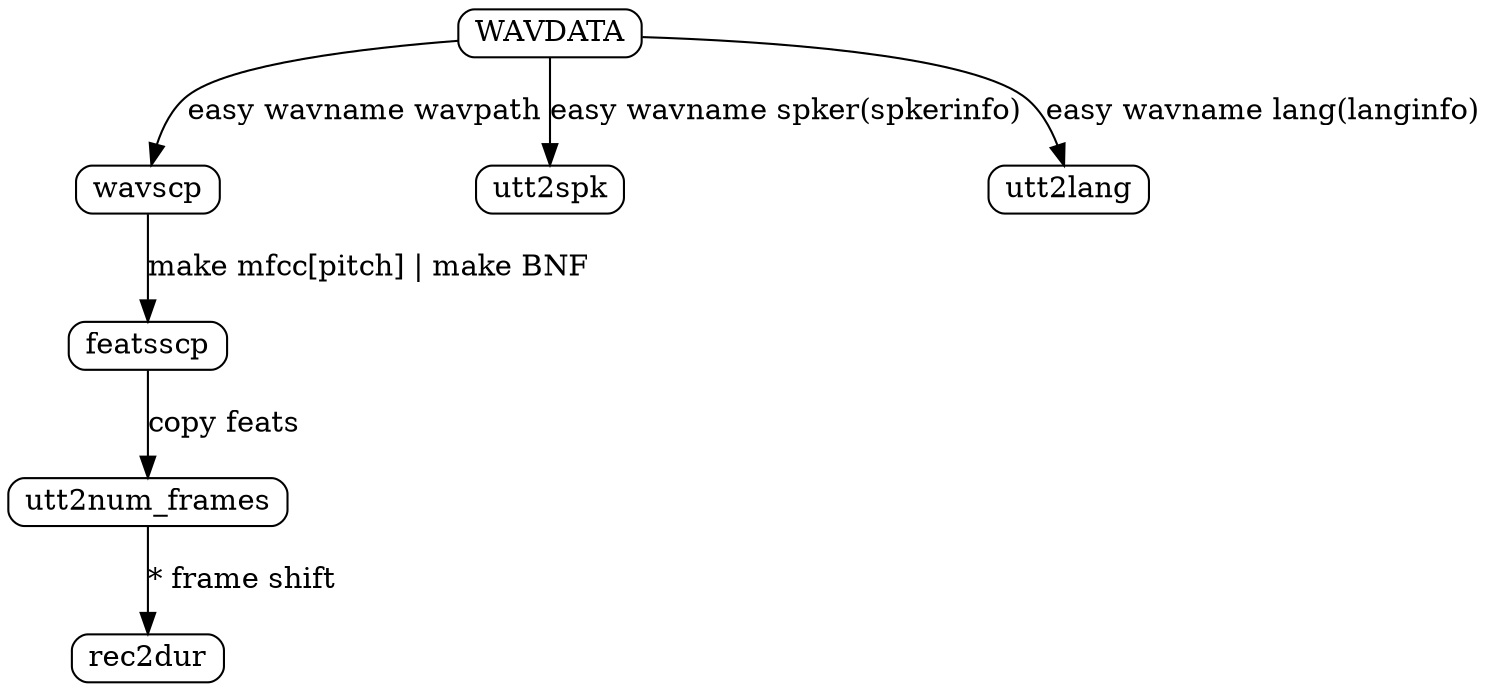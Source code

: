 digraph kaldidata{
    // Inter-dataset variablity compensation (IDVC)
    rankdir = TB; //指定绘图的方向 (LR从左到右绘制) //定义竖直节点
    node[shape=Mrecord, width=.1, height=.1];

    WAVDATA -> wavscp[label="easy wavname wavpath"]
    WAVDATA -> utt2spk[label="easy wavname spker(spkerinfo)"]
    WAVDATA -> utt2lang[label="easy wavname lang(langinfo)"]
    wavscp -> featsscp[label="make mfcc[pitch] | make BNF"]
    featsscp -> utt2num_frames[label="copy feats"]
    utt2num_frames -> rec2dur[label="* frame shift"]
    
}
